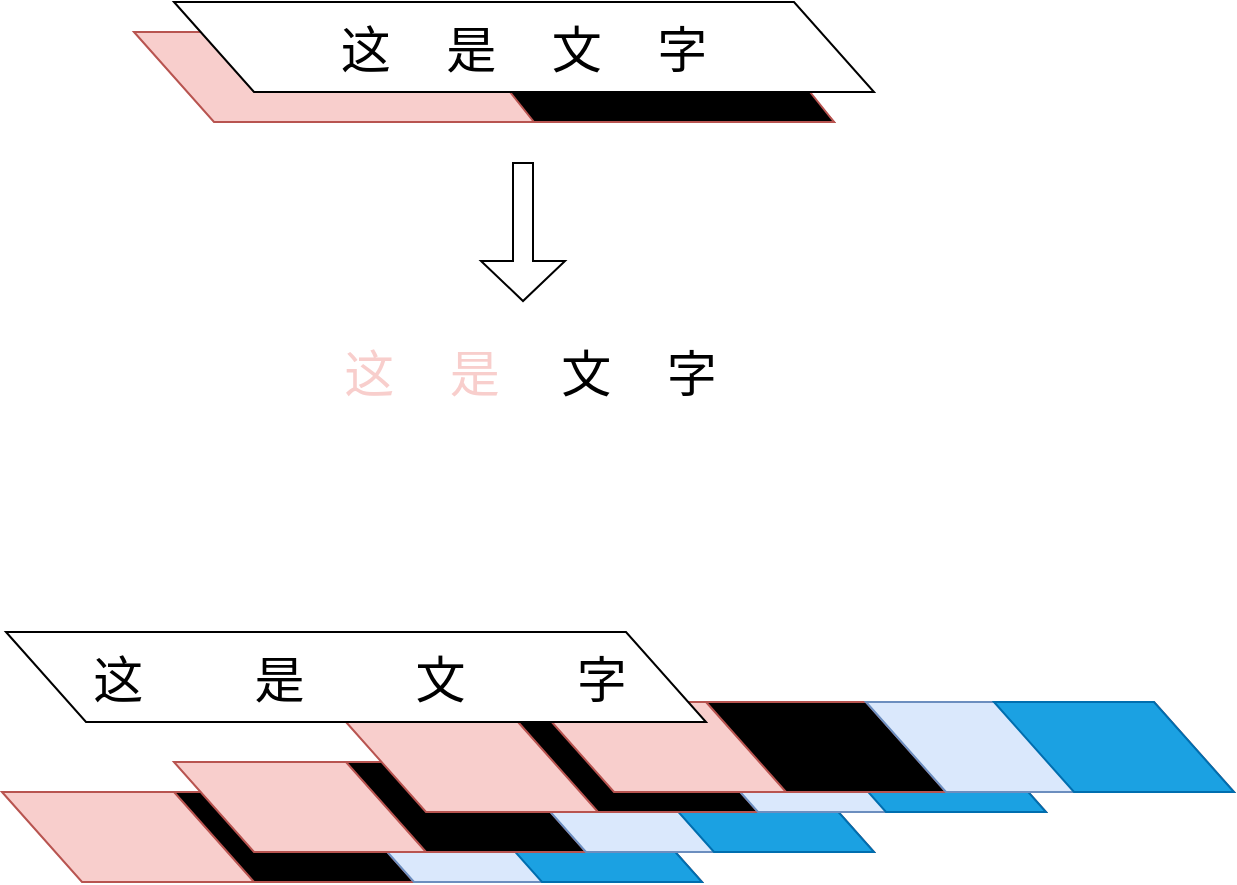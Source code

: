 <mxfile version="21.1.1" type="github">
  <diagram name="第 1 页" id="IhSLHT3YeiT3Oo7I3z3R">
    <mxGraphModel dx="1010" dy="603" grid="1" gridSize="10" guides="1" tooltips="1" connect="1" arrows="1" fold="1" page="1" pageScale="1" pageWidth="827" pageHeight="1169" math="0" shadow="0">
      <root>
        <mxCell id="0" />
        <mxCell id="1" parent="0" />
        <mxCell id="YjEvV1Gq2Nifb7FSKF5l-2" value="" style="shape=parallelogram;perimeter=parallelogramPerimeter;whiteSpace=wrap;html=1;fixedSize=1;size=40;rotation=0;allowArrows=1;fillColor=#f8cecc;strokeColor=#b85450;direction=east;flipV=1;" vertex="1" parent="1">
          <mxGeometry x="130" y="205" width="350" height="45" as="geometry" />
        </mxCell>
        <mxCell id="YjEvV1Gq2Nifb7FSKF5l-9" value="" style="shape=parallelogram;perimeter=parallelogramPerimeter;whiteSpace=wrap;html=1;fixedSize=1;size=40;rotation=0;allowArrows=1;fillColor=#000000;strokeColor=#b85450;direction=east;flipV=1;" vertex="1" parent="1">
          <mxGeometry x="290" y="200" width="190" height="50" as="geometry" />
        </mxCell>
        <mxCell id="YjEvV1Gq2Nifb7FSKF5l-4" value="" style="shape=parallelogram;perimeter=parallelogramPerimeter;whiteSpace=wrap;html=1;fixedSize=1;size=40;rotation=0;allowArrows=1;direction=east;flipV=1;" vertex="1" parent="1">
          <mxGeometry x="150" y="190" width="350" height="45" as="geometry" />
        </mxCell>
        <mxCell id="YjEvV1Gq2Nifb7FSKF5l-3" value="&lt;font style=&quot;font-size: 25px;&quot;&gt;这 &amp;nbsp; &amp;nbsp;是 &amp;nbsp; &amp;nbsp;文 &amp;nbsp; &amp;nbsp;字&lt;/font&gt;" style="text;html=1;strokeColor=none;fillColor=none;align=center;verticalAlign=middle;whiteSpace=wrap;rounded=0;" vertex="1" parent="1">
          <mxGeometry x="225" y="203.75" width="200" height="17.5" as="geometry" />
        </mxCell>
        <mxCell id="YjEvV1Gq2Nifb7FSKF5l-6" value="" style="shape=flexArrow;endArrow=classic;html=1;rounded=0;endWidth=31;endSize=6.33;" edge="1" parent="1">
          <mxGeometry width="50" height="50" relative="1" as="geometry">
            <mxPoint x="324.5" y="270" as="sourcePoint" />
            <mxPoint x="324.5" y="340" as="targetPoint" />
          </mxGeometry>
        </mxCell>
        <mxCell id="YjEvV1Gq2Nifb7FSKF5l-7" value="&lt;font style=&quot;font-size: 25px;&quot;&gt;这 &amp;nbsp; &amp;nbsp;是&amp;nbsp;&lt;/font&gt;" style="text;html=1;strokeColor=none;fillColor=none;align=center;verticalAlign=middle;whiteSpace=wrap;rounded=0;fontColor=#f8cecc;" vertex="1" parent="1">
          <mxGeometry x="225" y="360" width="105" height="30" as="geometry" />
        </mxCell>
        <mxCell id="YjEvV1Gq2Nifb7FSKF5l-10" value="&lt;span style=&quot;font-size: 25px;&quot;&gt;&lt;font color=&quot;#000000&quot;&gt;文 &amp;nbsp; &amp;nbsp;字&lt;/font&gt;&lt;/span&gt;" style="text;html=1;strokeColor=none;fillColor=none;align=center;verticalAlign=middle;whiteSpace=wrap;rounded=0;fontColor=#f8cecc;" vertex="1" parent="1">
          <mxGeometry x="330" y="360" width="105" height="30" as="geometry" />
        </mxCell>
        <mxCell id="YjEvV1Gq2Nifb7FSKF5l-11" value="" style="shape=parallelogram;perimeter=parallelogramPerimeter;whiteSpace=wrap;html=1;fixedSize=1;size=40;rotation=0;allowArrows=1;fillColor=#f8cecc;strokeColor=#b85450;direction=east;flipV=1;" vertex="1" parent="1">
          <mxGeometry x="64" y="585" width="350" height="45" as="geometry" />
        </mxCell>
        <mxCell id="YjEvV1Gq2Nifb7FSKF5l-12" value="" style="shape=parallelogram;perimeter=parallelogramPerimeter;whiteSpace=wrap;html=1;fixedSize=1;size=40;rotation=0;allowArrows=1;fillColor=#000000;strokeColor=#b85450;direction=east;flipV=1;" vertex="1" parent="1">
          <mxGeometry x="150" y="585" width="120" height="45" as="geometry" />
        </mxCell>
        <mxCell id="YjEvV1Gq2Nifb7FSKF5l-13" value="" style="shape=parallelogram;perimeter=parallelogramPerimeter;whiteSpace=wrap;html=1;fixedSize=1;size=40;rotation=0;allowArrows=1;fillColor=#dae8fc;strokeColor=#6c8ebf;direction=east;flipV=1;" vertex="1" parent="1">
          <mxGeometry x="230" y="585" width="120" height="45" as="geometry" />
        </mxCell>
        <mxCell id="YjEvV1Gq2Nifb7FSKF5l-14" value="" style="shape=parallelogram;perimeter=parallelogramPerimeter;whiteSpace=wrap;html=1;fixedSize=1;size=40;rotation=0;allowArrows=1;fillColor=#1ba1e2;strokeColor=#006EAF;direction=east;flipV=1;fontColor=#ffffff;" vertex="1" parent="1">
          <mxGeometry x="294" y="585" width="120" height="45" as="geometry" />
        </mxCell>
        <mxCell id="YjEvV1Gq2Nifb7FSKF5l-15" value="" style="shape=parallelogram;perimeter=parallelogramPerimeter;whiteSpace=wrap;html=1;fixedSize=1;size=40;rotation=0;allowArrows=1;fillColor=#f8cecc;strokeColor=#b85450;direction=east;flipV=1;" vertex="1" parent="1">
          <mxGeometry x="150" y="570" width="350" height="45" as="geometry" />
        </mxCell>
        <mxCell id="YjEvV1Gq2Nifb7FSKF5l-16" value="" style="shape=parallelogram;perimeter=parallelogramPerimeter;whiteSpace=wrap;html=1;fixedSize=1;size=40;rotation=0;allowArrows=1;fillColor=#000000;strokeColor=#b85450;direction=east;flipV=1;" vertex="1" parent="1">
          <mxGeometry x="236" y="570" width="120" height="45" as="geometry" />
        </mxCell>
        <mxCell id="YjEvV1Gq2Nifb7FSKF5l-17" value="" style="shape=parallelogram;perimeter=parallelogramPerimeter;whiteSpace=wrap;html=1;fixedSize=1;size=40;rotation=0;allowArrows=1;fillColor=#dae8fc;strokeColor=#6c8ebf;direction=east;flipV=1;" vertex="1" parent="1">
          <mxGeometry x="316" y="570" width="120" height="45" as="geometry" />
        </mxCell>
        <mxCell id="YjEvV1Gq2Nifb7FSKF5l-18" value="" style="shape=parallelogram;perimeter=parallelogramPerimeter;whiteSpace=wrap;html=1;fixedSize=1;size=40;rotation=0;allowArrows=1;fillColor=#1ba1e2;strokeColor=#006EAF;direction=east;flipV=1;fontColor=#ffffff;" vertex="1" parent="1">
          <mxGeometry x="380" y="570" width="120" height="45" as="geometry" />
        </mxCell>
        <mxCell id="YjEvV1Gq2Nifb7FSKF5l-23" value="" style="shape=parallelogram;perimeter=parallelogramPerimeter;whiteSpace=wrap;html=1;fixedSize=1;size=40;rotation=0;allowArrows=1;fillColor=#f8cecc;strokeColor=#b85450;direction=east;flipV=1;" vertex="1" parent="1">
          <mxGeometry x="236" y="550" width="350" height="45" as="geometry" />
        </mxCell>
        <mxCell id="YjEvV1Gq2Nifb7FSKF5l-24" value="" style="shape=parallelogram;perimeter=parallelogramPerimeter;whiteSpace=wrap;html=1;fixedSize=1;size=40;rotation=0;allowArrows=1;fillColor=#000000;strokeColor=#b85450;direction=east;flipV=1;" vertex="1" parent="1">
          <mxGeometry x="322" y="550" width="120" height="45" as="geometry" />
        </mxCell>
        <mxCell id="YjEvV1Gq2Nifb7FSKF5l-25" value="" style="shape=parallelogram;perimeter=parallelogramPerimeter;whiteSpace=wrap;html=1;fixedSize=1;size=40;rotation=0;allowArrows=1;fillColor=#dae8fc;strokeColor=#6c8ebf;direction=east;flipV=1;" vertex="1" parent="1">
          <mxGeometry x="402" y="550" width="120" height="45" as="geometry" />
        </mxCell>
        <mxCell id="YjEvV1Gq2Nifb7FSKF5l-26" value="" style="shape=parallelogram;perimeter=parallelogramPerimeter;whiteSpace=wrap;html=1;fixedSize=1;size=40;rotation=0;allowArrows=1;fillColor=#1ba1e2;strokeColor=#006EAF;direction=east;flipV=1;fontColor=#ffffff;" vertex="1" parent="1">
          <mxGeometry x="466" y="550" width="120" height="45" as="geometry" />
        </mxCell>
        <mxCell id="YjEvV1Gq2Nifb7FSKF5l-27" value="" style="shape=parallelogram;perimeter=parallelogramPerimeter;whiteSpace=wrap;html=1;fixedSize=1;size=40;rotation=0;allowArrows=1;fillColor=#f8cecc;strokeColor=#b85450;direction=east;flipV=1;" vertex="1" parent="1">
          <mxGeometry x="330" y="540" width="350" height="45" as="geometry" />
        </mxCell>
        <mxCell id="YjEvV1Gq2Nifb7FSKF5l-28" value="" style="shape=parallelogram;perimeter=parallelogramPerimeter;whiteSpace=wrap;html=1;fixedSize=1;size=40;rotation=0;allowArrows=1;fillColor=#000000;strokeColor=#b85450;direction=east;flipV=1;" vertex="1" parent="1">
          <mxGeometry x="416" y="540" width="120" height="45" as="geometry" />
        </mxCell>
        <mxCell id="YjEvV1Gq2Nifb7FSKF5l-29" value="" style="shape=parallelogram;perimeter=parallelogramPerimeter;whiteSpace=wrap;html=1;fixedSize=1;size=40;rotation=0;allowArrows=1;fillColor=#dae8fc;strokeColor=#6c8ebf;direction=east;flipV=1;" vertex="1" parent="1">
          <mxGeometry x="496" y="540" width="120" height="45" as="geometry" />
        </mxCell>
        <mxCell id="YjEvV1Gq2Nifb7FSKF5l-30" value="" style="shape=parallelogram;perimeter=parallelogramPerimeter;whiteSpace=wrap;html=1;fixedSize=1;size=40;rotation=0;allowArrows=1;fillColor=#1ba1e2;strokeColor=#006EAF;direction=east;flipV=1;fontColor=#ffffff;" vertex="1" parent="1">
          <mxGeometry x="560" y="540" width="120" height="45" as="geometry" />
        </mxCell>
        <mxCell id="YjEvV1Gq2Nifb7FSKF5l-32" value="" style="shape=parallelogram;perimeter=parallelogramPerimeter;whiteSpace=wrap;html=1;fixedSize=1;size=40;rotation=0;allowArrows=1;direction=east;flipV=1;" vertex="1" parent="1">
          <mxGeometry x="66" y="505" width="350" height="45" as="geometry" />
        </mxCell>
        <mxCell id="YjEvV1Gq2Nifb7FSKF5l-31" value="&lt;font style=&quot;font-size: 25px;&quot;&gt;这 &amp;nbsp; &amp;nbsp; &amp;nbsp; &amp;nbsp;是 &amp;nbsp; &amp;nbsp; &amp;nbsp; &amp;nbsp;文 &amp;nbsp; &amp;nbsp; &amp;nbsp; &amp;nbsp;字&lt;/font&gt;" style="text;html=1;strokeColor=none;fillColor=none;align=center;verticalAlign=middle;whiteSpace=wrap;rounded=0;" vertex="1" parent="1">
          <mxGeometry x="106" y="517.5" width="274" height="20" as="geometry" />
        </mxCell>
      </root>
    </mxGraphModel>
  </diagram>
</mxfile>

